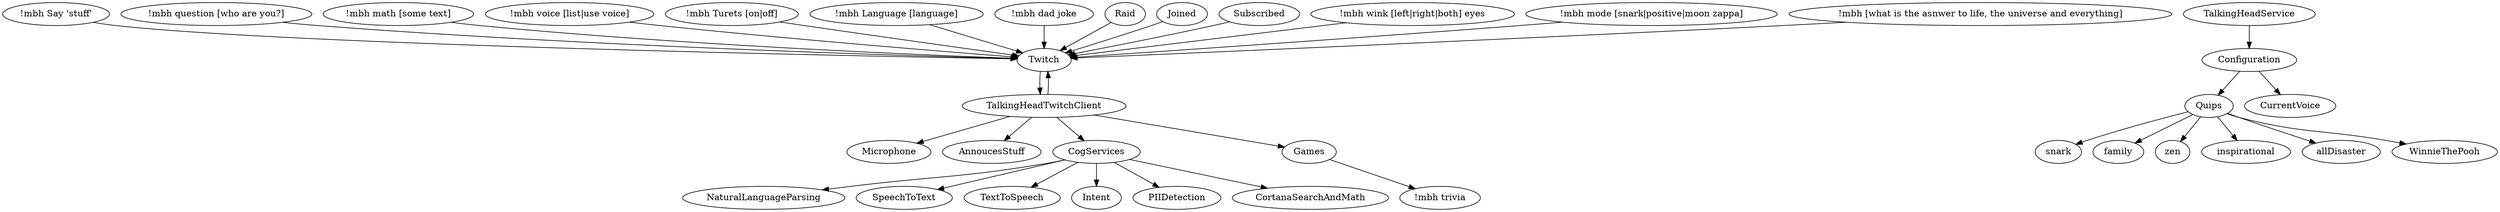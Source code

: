 digraph {
    Twitch -> TalkingHeadTwitchClient
    TalkingHeadTwitchClient -> Twitch
    TalkingHeadTwitchClient -> Microphone
    
    TalkingHeadTwitchClient -> AnnoucesStuff

    TalkingHeadTwitchClient -> CogServices
    TalkingHeadTwitchClient -> Games
    Games -> "!mbh trivia"

    CogServices -> NaturalLanguageParsing
    CogServices -> SpeechToText
    CogServices -> TextToSpeech
    CogServices -> Intent
    CogServices -> PIIDetection
    CogServices -> CortanaSearchAndMath
    
    "!mbh Say 'stuff'" -> Twitch
    "!mbh question [who are you?]" -> Twitch
    "!mbh math [some text]" -> Twitch
    "!mbh voice [list|use voice]" -> Twitch
    "!mbh Turets [on|off]" -> Twitch
    "!mbh Language [language]" -> Twitch
    "!mbh dad joke" -> Twitch
    Raid -> Twitch
    Joined -> Twitch
    Subscribed -> Twitch
    "!mbh wink [left|right|both] eyes" -> Twitch
    "!mbh mode [snark|positive|moon zappa]" -> Twitch
    "!mbh [what is the asnwer to life, the universe and everything]" -> Twitch

    TalkingHeadService -> Configuration
    Configuration -> Quips
    Quips -> snark
    Quips -> family
    Quips -> zen
    Quips -> inspirational
    Quips -> allDisaster
    Quips -> WinnieThePooh
    Configuration -> CurrentVoice

}